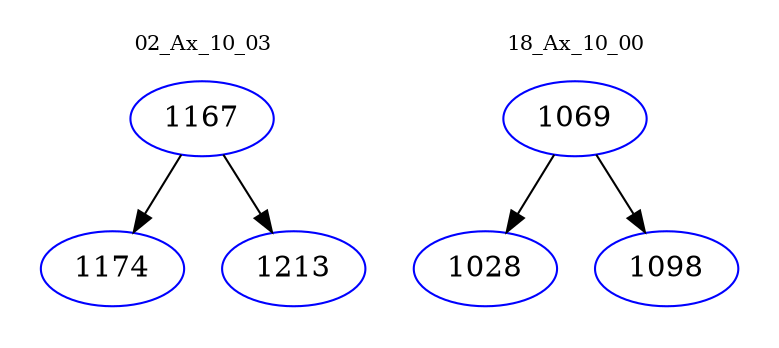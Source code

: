 digraph{
subgraph cluster_0 {
color = white
label = "02_Ax_10_03";
fontsize=10;
T0_1167 [label="1167", color="blue"]
T0_1167 -> T0_1174 [color="black"]
T0_1174 [label="1174", color="blue"]
T0_1167 -> T0_1213 [color="black"]
T0_1213 [label="1213", color="blue"]
}
subgraph cluster_1 {
color = white
label = "18_Ax_10_00";
fontsize=10;
T1_1069 [label="1069", color="blue"]
T1_1069 -> T1_1028 [color="black"]
T1_1028 [label="1028", color="blue"]
T1_1069 -> T1_1098 [color="black"]
T1_1098 [label="1098", color="blue"]
}
}
